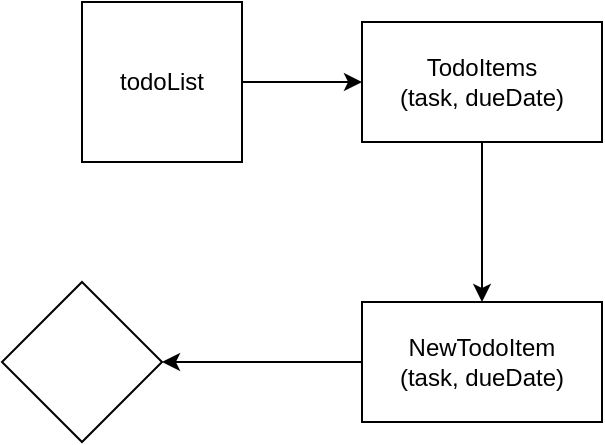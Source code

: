 <mxfile>
    <diagram id="pwT6JbNYNrjhNdbp9ST8" name="Page-1">
        <mxGraphModel dx="431" dy="340" grid="1" gridSize="10" guides="1" tooltips="1" connect="1" arrows="1" fold="1" page="1" pageScale="1" pageWidth="850" pageHeight="1100" math="0" shadow="0">
            <root>
                <mxCell id="0"/>
                <mxCell id="1" parent="0"/>
                <mxCell id="4" value="" style="edgeStyle=none;html=1;" edge="1" parent="1" source="2" target="3">
                    <mxGeometry relative="1" as="geometry"/>
                </mxCell>
                <mxCell id="2" value="todoList" style="whiteSpace=wrap;html=1;aspect=fixed;" vertex="1" parent="1">
                    <mxGeometry x="110" y="70" width="80" height="80" as="geometry"/>
                </mxCell>
                <mxCell id="6" value="" style="edgeStyle=none;html=1;" edge="1" parent="1" source="3" target="5">
                    <mxGeometry relative="1" as="geometry"/>
                </mxCell>
                <mxCell id="3" value="TodoItems&lt;br&gt;(task, dueDate)" style="whiteSpace=wrap;html=1;" vertex="1" parent="1">
                    <mxGeometry x="250" y="80" width="120" height="60" as="geometry"/>
                </mxCell>
                <mxCell id="8" value="" style="edgeStyle=none;html=1;" edge="1" parent="1" source="5" target="7">
                    <mxGeometry relative="1" as="geometry"/>
                </mxCell>
                <mxCell id="5" value="NewTodoItem&lt;br&gt;(task, dueDate)" style="whiteSpace=wrap;html=1;" vertex="1" parent="1">
                    <mxGeometry x="250" y="220" width="120" height="60" as="geometry"/>
                </mxCell>
                <mxCell id="7" value="" style="rhombus;whiteSpace=wrap;html=1;" vertex="1" parent="1">
                    <mxGeometry x="70" y="210" width="80" height="80" as="geometry"/>
                </mxCell>
            </root>
        </mxGraphModel>
    </diagram>
</mxfile>